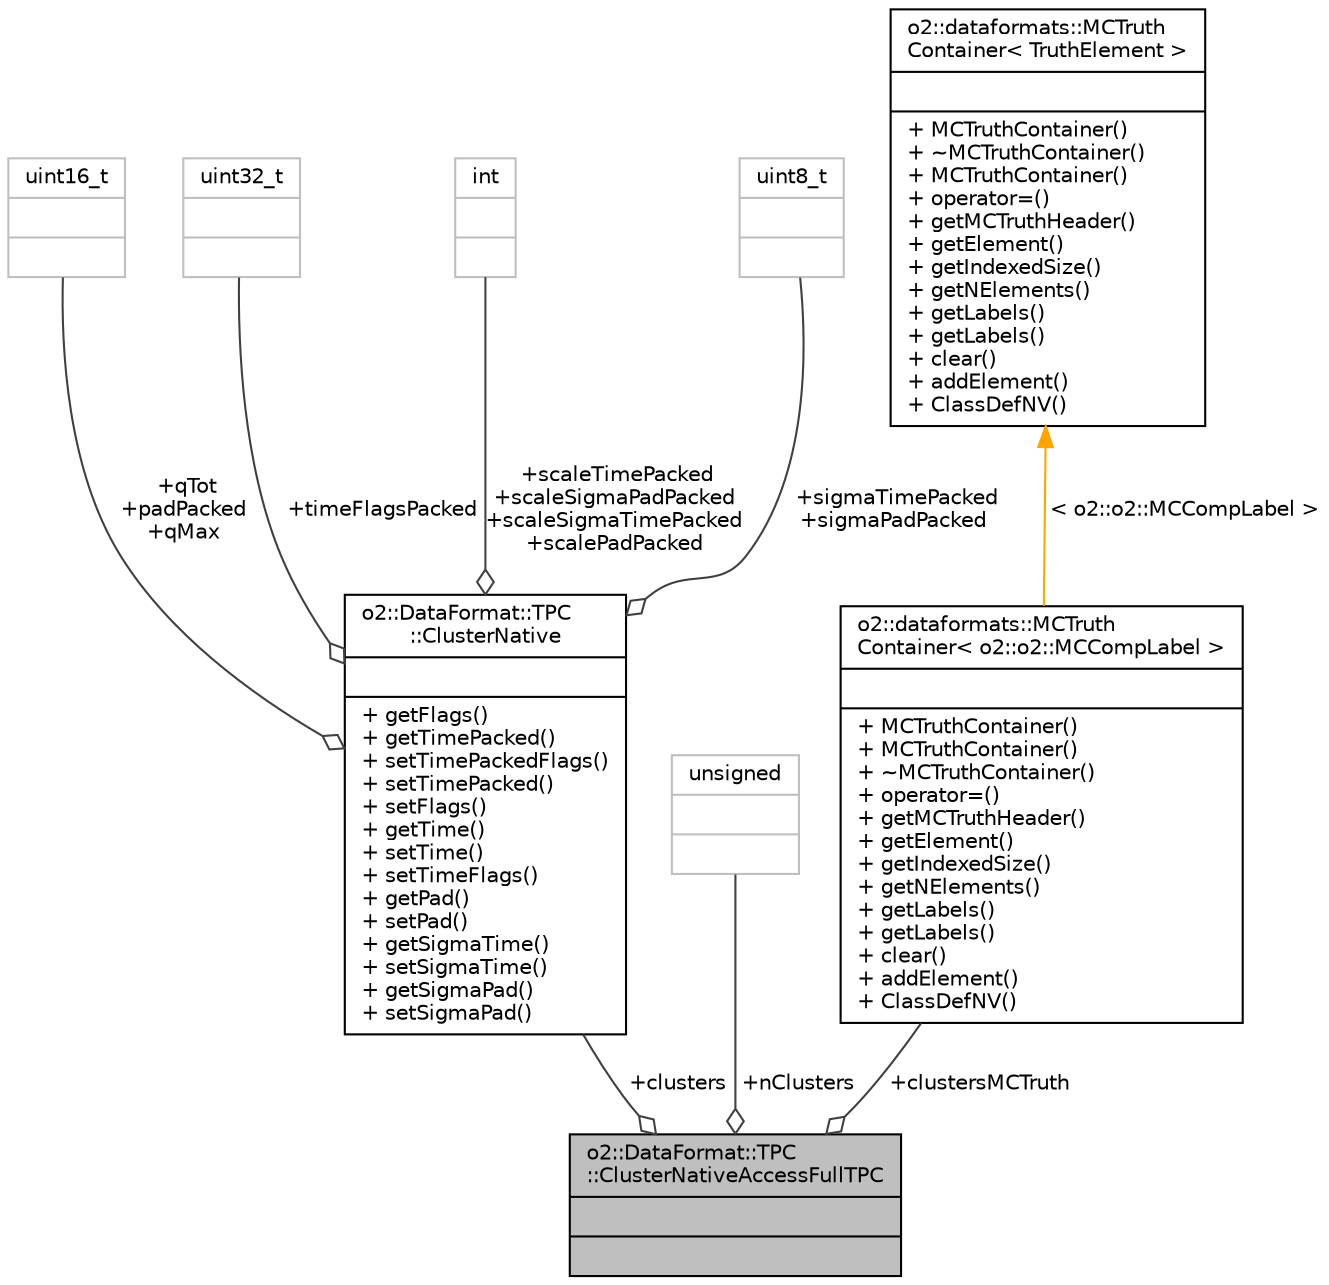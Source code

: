 digraph "o2::DataFormat::TPC::ClusterNativeAccessFullTPC"
{
 // INTERACTIVE_SVG=YES
  bgcolor="transparent";
  edge [fontname="Helvetica",fontsize="10",labelfontname="Helvetica",labelfontsize="10"];
  node [fontname="Helvetica",fontsize="10",shape=record];
  Node1 [label="{o2::DataFormat::TPC\l::ClusterNativeAccessFullTPC\n||}",height=0.2,width=0.4,color="black", fillcolor="grey75", style="filled" fontcolor="black"];
  Node2 -> Node1 [color="grey25",fontsize="10",style="solid",label=" +clusters" ,arrowhead="odiamond",fontname="Helvetica"];
  Node2 [label="{o2::DataFormat::TPC\l::ClusterNative\n||+ getFlags()\l+ getTimePacked()\l+ setTimePackedFlags()\l+ setTimePacked()\l+ setFlags()\l+ getTime()\l+ setTime()\l+ setTimeFlags()\l+ getPad()\l+ setPad()\l+ getSigmaTime()\l+ setSigmaTime()\l+ getSigmaPad()\l+ setSigmaPad()\l}",height=0.2,width=0.4,color="black",URL="$da/dad/structo2_1_1DataFormat_1_1TPC_1_1ClusterNative.html"];
  Node3 -> Node2 [color="grey25",fontsize="10",style="solid",label=" +qTot\n+padPacked\n+qMax" ,arrowhead="odiamond",fontname="Helvetica"];
  Node3 [label="{uint16_t\n||}",height=0.2,width=0.4,color="grey75"];
  Node4 -> Node2 [color="grey25",fontsize="10",style="solid",label=" +timeFlagsPacked" ,arrowhead="odiamond",fontname="Helvetica"];
  Node4 [label="{uint32_t\n||}",height=0.2,width=0.4,color="grey75"];
  Node5 -> Node2 [color="grey25",fontsize="10",style="solid",label=" +scaleTimePacked\n+scaleSigmaPadPacked\n+scaleSigmaTimePacked\n+scalePadPacked" ,arrowhead="odiamond",fontname="Helvetica"];
  Node5 [label="{int\n||}",height=0.2,width=0.4,color="grey75"];
  Node6 -> Node2 [color="grey25",fontsize="10",style="solid",label=" +sigmaTimePacked\n+sigmaPadPacked" ,arrowhead="odiamond",fontname="Helvetica"];
  Node6 [label="{uint8_t\n||}",height=0.2,width=0.4,color="grey75"];
  Node7 -> Node1 [color="grey25",fontsize="10",style="solid",label=" +nClusters" ,arrowhead="odiamond",fontname="Helvetica"];
  Node7 [label="{unsigned\n||}",height=0.2,width=0.4,color="grey75"];
  Node8 -> Node1 [color="grey25",fontsize="10",style="solid",label=" +clustersMCTruth" ,arrowhead="odiamond",fontname="Helvetica"];
  Node8 [label="{o2::dataformats::MCTruth\lContainer\< o2::o2::MCCompLabel \>\n||+ MCTruthContainer()\l+ MCTruthContainer()\l+ ~MCTruthContainer()\l+ operator=()\l+ getMCTruthHeader()\l+ getElement()\l+ getIndexedSize()\l+ getNElements()\l+ getLabels()\l+ getLabels()\l+ clear()\l+ addElement()\l+ ClassDefNV()\l}",height=0.2,width=0.4,color="black",URL="$dc/daa/classo2_1_1dataformats_1_1MCTruthContainer.html"];
  Node9 -> Node8 [dir="back",color="orange",fontsize="10",style="solid",label=" \< o2::o2::MCCompLabel \>" ,fontname="Helvetica"];
  Node9 [label="{o2::dataformats::MCTruth\lContainer\< TruthElement \>\n||+ MCTruthContainer()\l+ ~MCTruthContainer()\l+ MCTruthContainer()\l+ operator=()\l+ getMCTruthHeader()\l+ getElement()\l+ getIndexedSize()\l+ getNElements()\l+ getLabels()\l+ getLabels()\l+ clear()\l+ addElement()\l+ ClassDefNV()\l}",height=0.2,width=0.4,color="black",URL="$dc/daa/classo2_1_1dataformats_1_1MCTruthContainer.html"];
}
